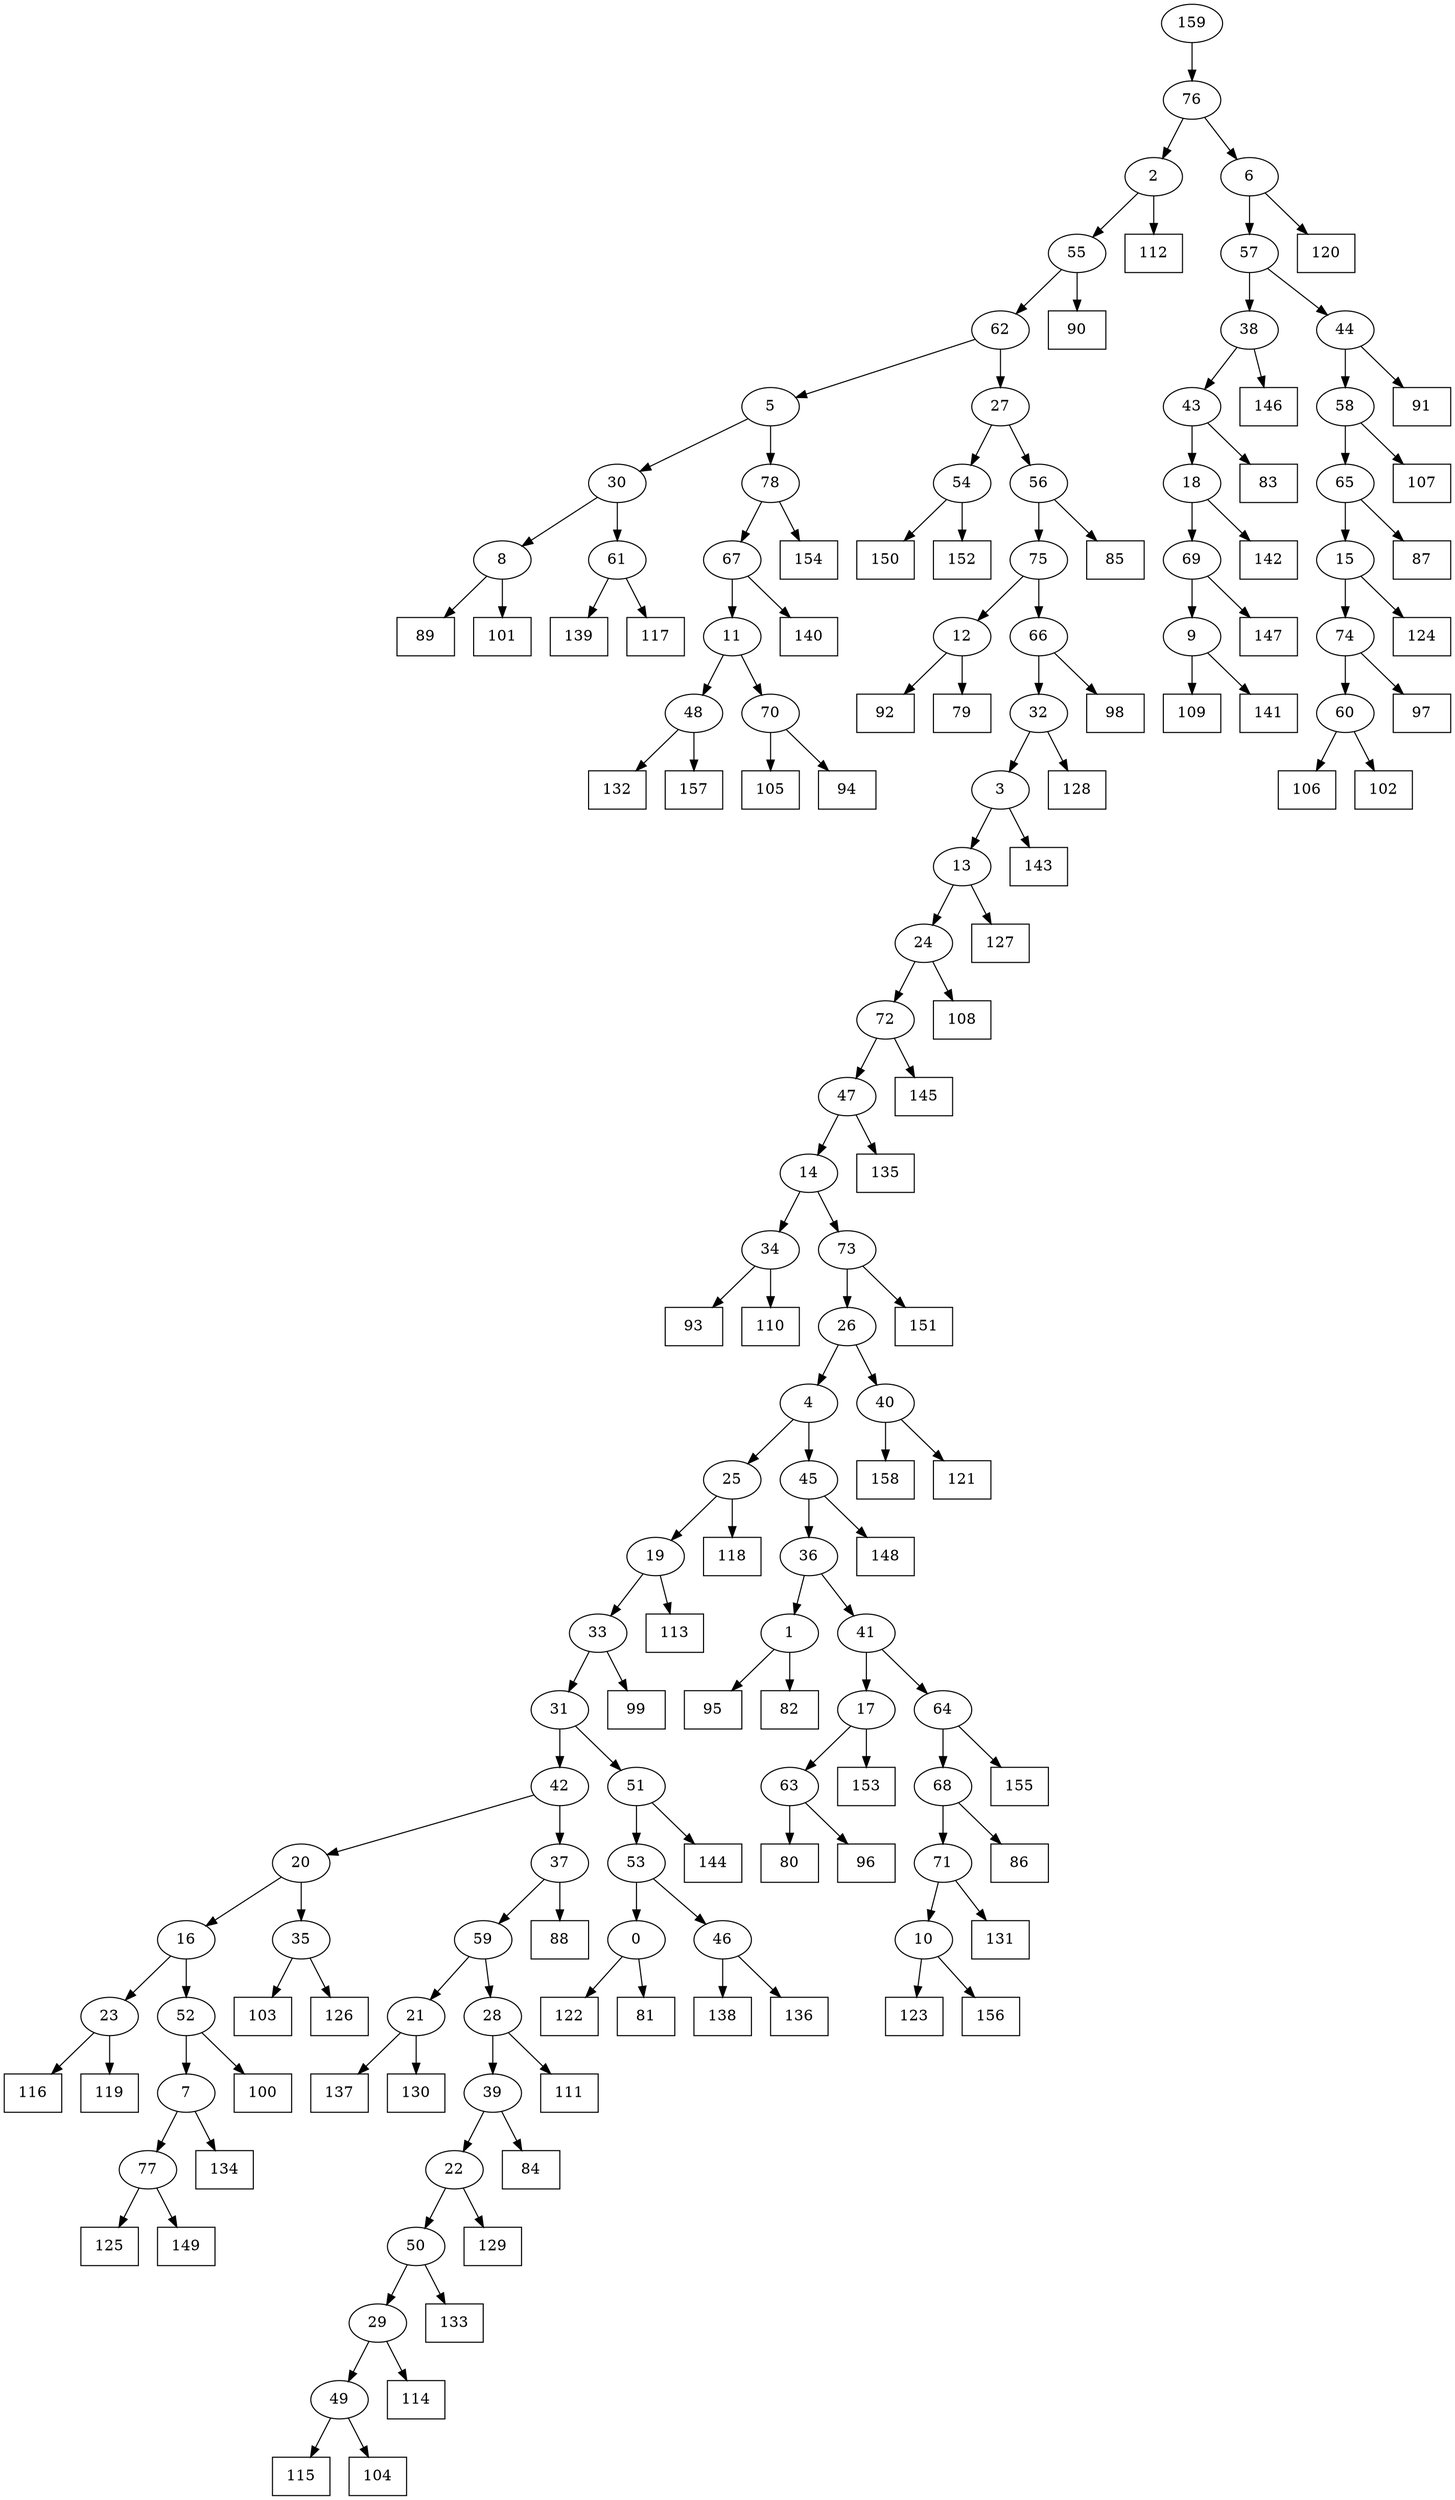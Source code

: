 digraph G {
0[label="0"];
1[label="1"];
2[label="2"];
3[label="3"];
4[label="4"];
5[label="5"];
6[label="6"];
7[label="7"];
8[label="8"];
9[label="9"];
10[label="10"];
11[label="11"];
12[label="12"];
13[label="13"];
14[label="14"];
15[label="15"];
16[label="16"];
17[label="17"];
18[label="18"];
19[label="19"];
20[label="20"];
21[label="21"];
22[label="22"];
23[label="23"];
24[label="24"];
25[label="25"];
26[label="26"];
27[label="27"];
28[label="28"];
29[label="29"];
30[label="30"];
31[label="31"];
32[label="32"];
33[label="33"];
34[label="34"];
35[label="35"];
36[label="36"];
37[label="37"];
38[label="38"];
39[label="39"];
40[label="40"];
41[label="41"];
42[label="42"];
43[label="43"];
44[label="44"];
45[label="45"];
46[label="46"];
47[label="47"];
48[label="48"];
49[label="49"];
50[label="50"];
51[label="51"];
52[label="52"];
53[label="53"];
54[label="54"];
55[label="55"];
56[label="56"];
57[label="57"];
58[label="58"];
59[label="59"];
60[label="60"];
61[label="61"];
62[label="62"];
63[label="63"];
64[label="64"];
65[label="65"];
66[label="66"];
67[label="67"];
68[label="68"];
69[label="69"];
70[label="70"];
71[label="71"];
72[label="72"];
73[label="73"];
74[label="74"];
75[label="75"];
76[label="76"];
77[label="77"];
78[label="78"];
79[shape=box,label="95"];
80[shape=box,label="128"];
81[shape=box,label="134"];
82[shape=box,label="138"];
83[shape=box,label="147"];
84[shape=box,label="118"];
85[shape=box,label="108"];
86[shape=box,label="125"];
87[shape=box,label="149"];
88[shape=box,label="86"];
89[shape=box,label="106"];
90[shape=box,label="137"];
91[shape=box,label="115"];
92[shape=box,label="153"];
93[shape=box,label="105"];
94[shape=box,label="114"];
95[shape=box,label="132"];
96[shape=box,label="124"];
97[shape=box,label="102"];
98[shape=box,label="130"];
99[shape=box,label="146"];
100[shape=box,label="82"];
101[shape=box,label="93"];
102[shape=box,label="155"];
103[shape=box,label="92"];
104[shape=box,label="140"];
105[shape=box,label="84"];
106[shape=box,label="143"];
107[shape=box,label="116"];
108[shape=box,label="111"];
109[shape=box,label="109"];
110[shape=box,label="110"];
111[shape=box,label="144"];
112[shape=box,label="131"];
113[shape=box,label="90"];
114[shape=box,label="133"];
115[shape=box,label="151"];
116[shape=box,label="103"];
117[shape=box,label="150"];
118[shape=box,label="122"];
119[shape=box,label="123"];
120[shape=box,label="156"];
121[shape=box,label="98"];
122[shape=box,label="87"];
123[shape=box,label="89"];
124[shape=box,label="148"];
125[shape=box,label="83"];
126[shape=box,label="99"];
127[shape=box,label="88"];
128[shape=box,label="120"];
129[shape=box,label="80"];
130[shape=box,label="126"];
131[shape=box,label="104"];
132[shape=box,label="135"];
133[shape=box,label="142"];
134[shape=box,label="100"];
135[shape=box,label="113"];
136[shape=box,label="145"];
137[shape=box,label="119"];
138[shape=box,label="112"];
139[shape=box,label="127"];
140[shape=box,label="139"];
141[shape=box,label="152"];
142[shape=box,label="97"];
143[shape=box,label="154"];
144[shape=box,label="129"];
145[shape=box,label="94"];
146[shape=box,label="107"];
147[shape=box,label="141"];
148[shape=box,label="85"];
149[shape=box,label="117"];
150[shape=box,label="158"];
151[shape=box,label="136"];
152[shape=box,label="79"];
153[shape=box,label="91"];
154[shape=box,label="81"];
155[shape=box,label="157"];
156[shape=box,label="101"];
157[shape=box,label="96"];
158[shape=box,label="121"];
159[label="159"];
33->126 ;
9->109 ;
8->123 ;
66->121 ;
49->131 ;
43->125 ;
17->92 ;
29->94 ;
45->124 ;
37->127 ;
21->90 ;
40->150 ;
47->132 ;
12->152 ;
42->20 ;
55->113 ;
18->133 ;
73->26 ;
23->107 ;
41->64 ;
57->38 ;
54->141 ;
45->36 ;
23->137 ;
68->88 ;
54->117 ;
61->140 ;
24->85 ;
0->154 ;
58->146 ;
74->142 ;
38->43 ;
3->106 ;
32->3 ;
65->122 ;
72->136 ;
64->102 ;
61->149 ;
27->54 ;
5->30 ;
53->0 ;
39->105 ;
69->9 ;
48->155 ;
60->89 ;
63->129 ;
20->16 ;
16->23 ;
52->134 ;
1->100 ;
11->48 ;
16->52 ;
52->7 ;
0->118 ;
75->12 ;
66->32 ;
67->11 ;
15->74 ;
74->60 ;
32->80 ;
44->153 ;
64->68 ;
63->157 ;
69->83 ;
77->86 ;
11->70 ;
70->93 ;
19->135 ;
60->97 ;
53->46 ;
10->119 ;
71->10 ;
47->14 ;
14->34 ;
34->110 ;
41->17 ;
17->63 ;
48->95 ;
35->130 ;
71->112 ;
15->96 ;
46->82 ;
3->13 ;
159->76 ;
24->72 ;
72->47 ;
30->8 ;
8->156 ;
36->41 ;
2->138 ;
62->5 ;
51->111 ;
76->6 ;
6->128 ;
73->115 ;
28->39 ;
50->114 ;
19->33 ;
30->61 ;
76->2 ;
78->143 ;
26->40 ;
40->158 ;
13->139 ;
42->37 ;
37->59 ;
39->22 ;
22->144 ;
46->151 ;
65->15 ;
12->103 ;
25->84 ;
59->28 ;
28->108 ;
49->91 ;
20->35 ;
35->116 ;
13->24 ;
7->77 ;
77->87 ;
5->78 ;
33->31 ;
31->42 ;
2->55 ;
50->29 ;
29->49 ;
22->50 ;
4->25 ;
25->19 ;
7->81 ;
56->75 ;
68->71 ;
26->4 ;
4->45 ;
70->145 ;
43->18 ;
18->69 ;
34->101 ;
9->147 ;
36->1 ;
1->79 ;
27->56 ;
56->148 ;
10->120 ;
78->67 ;
67->104 ;
58->65 ;
6->57 ;
14->73 ;
57->44 ;
75->66 ;
59->21 ;
21->98 ;
38->99 ;
31->51 ;
51->53 ;
44->58 ;
55->62 ;
62->27 ;
}
